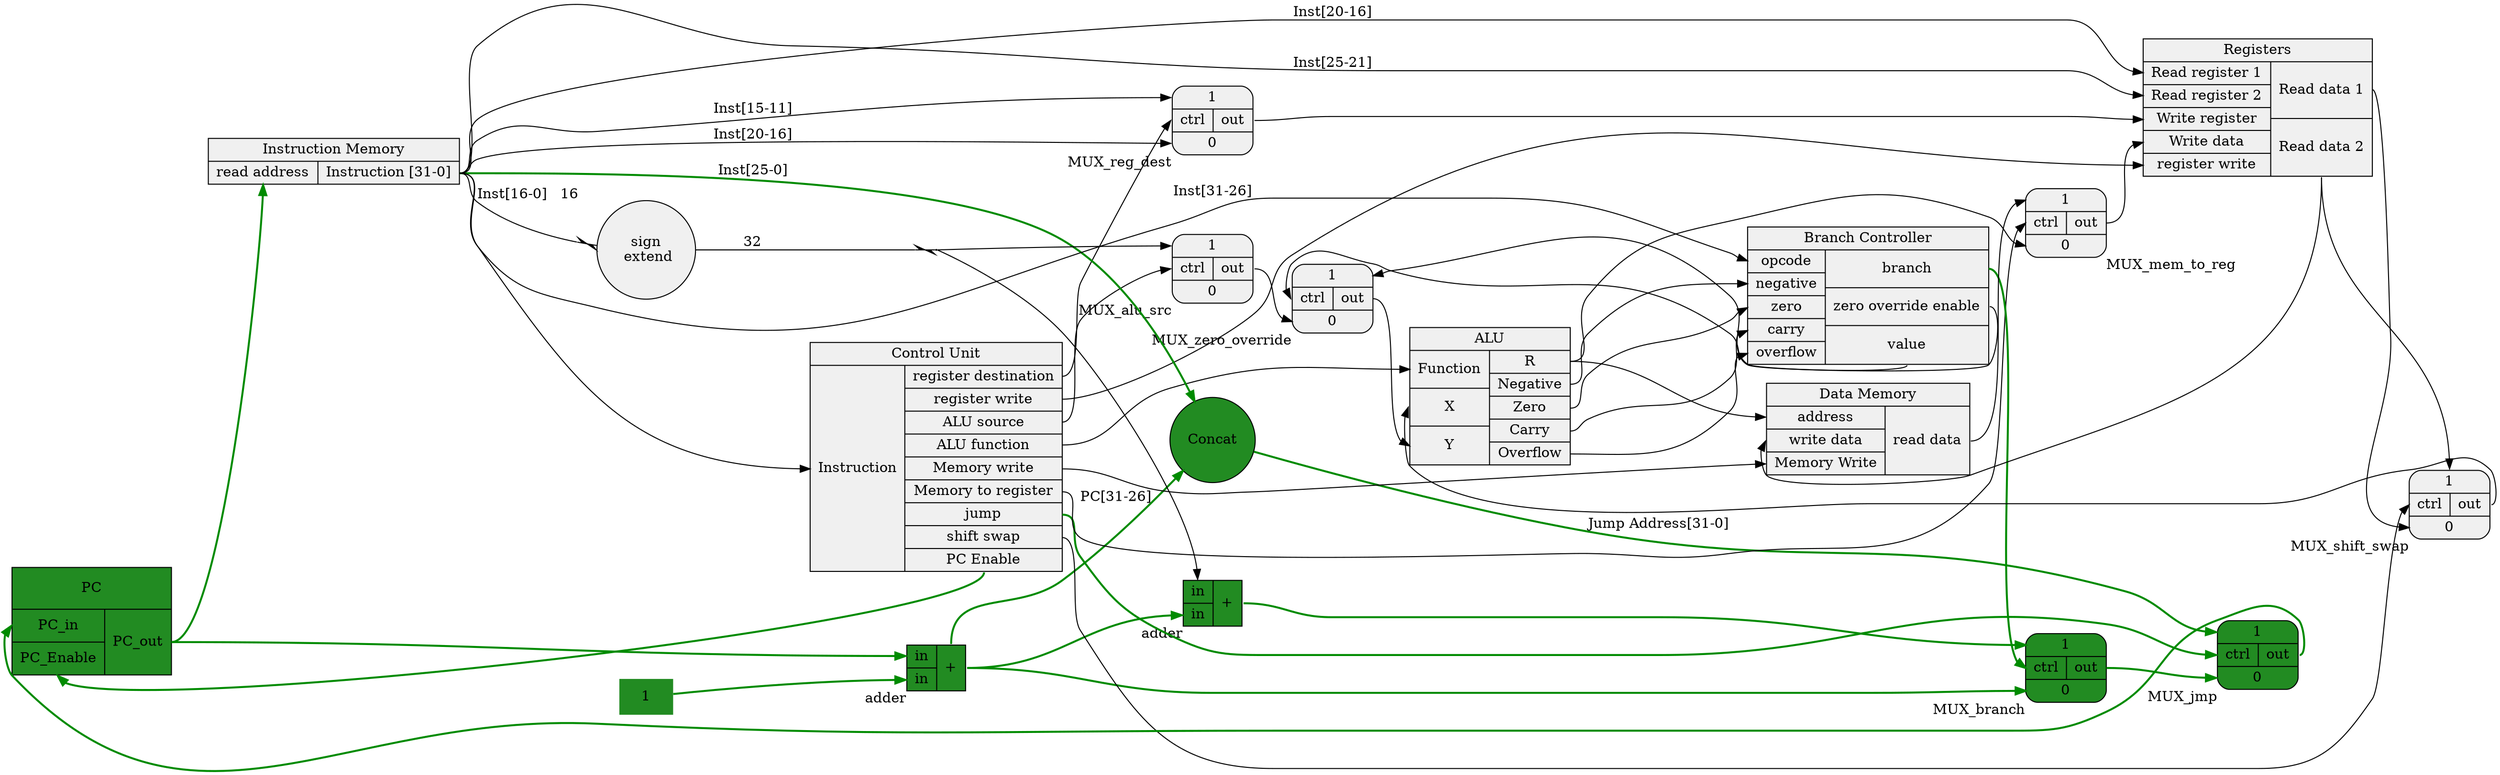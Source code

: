 digraph graphname {
    graph [rankdir="LR" overlap="false" splines="true"]; //splines="ortho"
    node [shape=record style="filled" fillcolor="grey94"];


    // f0 always refer to the part of block/component/blob that has its name on it
    // except for muxes, which have their names floating around them as an external label
    "PC" [fillcolor="forestgreen" height="1.5" label="<f0> PC | {{<in> PC_in | <enable> PC_Enable }| <out> PC_out }"];

    "Add1" [fillcolor="forestgreen" xlabel="adder" label="{{<in1> in | <in2> in} | <out> +}}"]; //in1 should get rendered as the top one

    "constant_1" [label="1" shape="plaintext" fillcolor="forestgreen"];

    "Add2" [fillcolor="forestgreen" xlabel="adder" label="{{<in2> in | <in1> in} | <out> +}}"];

    "Concat" [fillcolor="forestgreen" shape="circle"];

    "Sign Extend" [ shape="circle" label="sign\n extend"];

    "Control Unit" [label="<f0> Control Unit | {{ <inst> Instruction} | {  <regdest> register destination | <regwrite> register write | <alusource> ALU source | <alufunc> ALU function | <memw> Memory write |<memtoreg> Memory to register |  <jump> jump | <shiftswap> shift swap | <pcenable> PC Enable }}"];

    "Branch Controller" [label="<f0> Branch Controller | {{<opcode> opcode | <negative> negative | <zero> zero | <carry> carry | <overflow> overflow } | { <branch> branch | <zerooverride> zero override enable | <value> value }}"];

    "ALU" [label="<f0> ALU | {{<func> Function | <x> X | <y> Y} | {<r> R | <negative> Negative | <zero> Zero | <carry> Carry | <overflow> Overflow }}"];

    "Registers" [label="<f0> Registers | {{<readreg1> Read register 1 | <readreg2> Read register 2 | <wreg> Write register | <wdata> Write data | <regwrite> register write} | {<readdata1> Read data 1 | <readdata2> Read data 2}} "];

    "Instruction Memory" [label=" <f0>Instruction Memory | {<read address> read address | <inst> Instruction [31-0]}"];

    "Data Memory" [label=" <f0> Data Memory | {{ <address> address | <wdata> write data | <memwrite> Memory Write } | {<rdata> read data} }}"];

    // MUX layout:
    // 1 on top, 0 on bottom
    // control signal is middle-left
    // output is middle-right
    "Register Destination MUX" [shape="Mrecord" label="<1> 1 | { <control> ctrl | <out> out } | <0> 0" xlabel="MUX_reg_dest"];
    "ALU Source MUX" [shape="Mrecord" label="<1> 1 | { <control> ctrl | <out> out } | <0> 0" xlabel="MUX_alu_src"];
    "Branch MUX" [shape="Mrecord" label="<1> 1 | { <control> ctrl | <out> out } | <0> 0" xlabel="MUX_branch" fillcolor="forestgreen"];
    "Jump MUX" [shape="Mrecord" label="<1> 1 | { <control> ctrl | <out> out } | <0> 0" xlabel="MUX_jmp" fillcolor="forestgreen"];
    "Memory to Register MUX" [shape="Mrecord" label="<1> 1 | { <control> ctrl | <out> out } | <0> 0" xlabel="MUX_mem_to_reg"];
    "Zero Override MUX" [shape="Mrecord" label="<1> 1 | { <control> ctrl | <out> out } | <0> 0" xlabel="MUX_zero_override"]
    "Shift Swap MUX" [shape="Mrecord" label="<1> 1 | { <control> ctrl | <out> out } | <0> 0" xlabel="MUX_shift_swap"];


    // signals! erm I mean EDGES
    PC:out -> "Instruction Memory":"read address" [style="bold" color="green4"];
    PC:out -> "Add1":in1 [style="bold" color="green4"];
    constant_1 -> "Add1":in2 [style="bold" color="green4"];

    Add1:out -> Concat [label="PC[31-26]" style="bold" color="green4"];
    Add1:out -> Add2:in1 [style="bold" color="green4"];
    Add1:out -> "Branch MUX":0 [style="bold" color="green4"];

    Add2:out -> "Branch MUX":1 [style="bold" color="green4"];

    "Branch MUX":out -> "Jump MUX":0 [style="bold" color="green4"];
    "Jump MUX":out -> PC:in [style="bold" color="green4"];
    "Register Destination MUX":out -> "Registers":"wreg";
    "ALU Source MUX":out -> "Zero Override MUX":0;
    "Zero Override MUX":out -> "ALU":y;
    "Memory to Register MUX":out -> "Registers":wdata;
    "Shift Swap MUX":out -> "ALU":x;



    "Instruction Memory":inst -> "Registers":"readreg2" [label="Inst[25-21]" ];
    "Instruction Memory":inst -> "Registers":"readreg1" [label="Inst[20-16]" ];
    "Instruction Memory":inst -> "Register Destination MUX":0 [label="Inst[20-16]" ];
    "Instruction Memory":inst -> "Register Destination MUX":1 [label="Inst[15-11]" ];
    "Instruction Memory":inst -> "Concat" [label="Inst[25-0]" style="bold" color="green4"];
    "Instruction Memory":inst -> "Control Unit":inst;
    "Instruction Memory":inst -> "Sign Extend" [label="Inst[16-0]   16" arrowhead="rcrowlvee" ];
    "Instruction Memory":inst -> "Branch Controller":opcode [label="Inst[31-26]" ];

    "Sign Extend" -> SignExtendHolder [label="32" arrowhead="rcrowlvee"  ];
    // invisible node trick!
    "SignExtendHolder" [shape="circle" width="0.01" height="0.01" label=""];
    SignExtendHolder -> Add2:in2 ;
    SignExtendHolder -> "ALU Source MUX":1 ;

    "Registers":"readdata1" -> "Shift Swap MUX":0 ;
    "Registers":"readdata2" -> "Shift Swap MUX":1 ;
    "Registers":"readdata2" -> "Data Memory":"wdata" ; 

    "ALU":r -> "Data Memory":"address";
    "ALU":r -> "Memory to Register MUX":0;
    "ALU":zero -> "Branch Controller":"zero";
    "ALU":negative -> "Branch Controller":"negative";
    "ALU":overflow -> "Branch Controller":overflow;
    "ALU":carry -> "Branch Controller":carry;

    "Data Memory":"rdata" -> "Memory to Register MUX":1;

    "Branch Controller":"zerooverride" -> "Zero Override MUX":control;
    "Branch Controller":"value" -> "Zero Override MUX":1;
    "Branch Controller":"branch" -> "Branch MUX":control[style="bold" color="green4"];

    "Control Unit":alusource -> "ALU Source MUX":control;
    "Control Unit":regwrite -> "Registers":regwrite ;
    "Control Unit":regdest -> "Register Destination MUX":control ;
    "Control Unit":jump -> "Jump MUX":control [style="bold" color="green4"];
    "Control Unit":memw -> "Data Memory":memwrite ;
    "Control Unit":memtoreg -> "Memory to Register MUX":control ;
    "Control Unit":alufunc -> "ALU":func ;
    "Control Unit":pcenable -> PC:enable [style="bold" color="green4"];
    "Control Unit":shiftswap -> "Shift Swap MUX":control ;

    "Concat" -> "Jump MUX":1 [label="Jump Address[31-0]"  style="bold" color="green4"];
 }